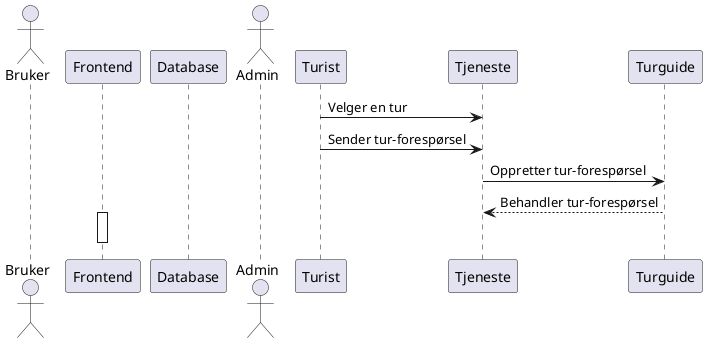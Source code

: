 @startuml Sekvensdiagram
actor Bruker
participant Frontend
participant Database
actor Admin
Turist -> Tjeneste: Velger en tur
Turist -> Tjeneste: Sender tur-forespørsel
Tjeneste -> Turguide: Oppretter tur-forespørsel
Tjeneste <-- Turguide: Behandler tur-forespørsel
activate Frontend
deactivate Frontend